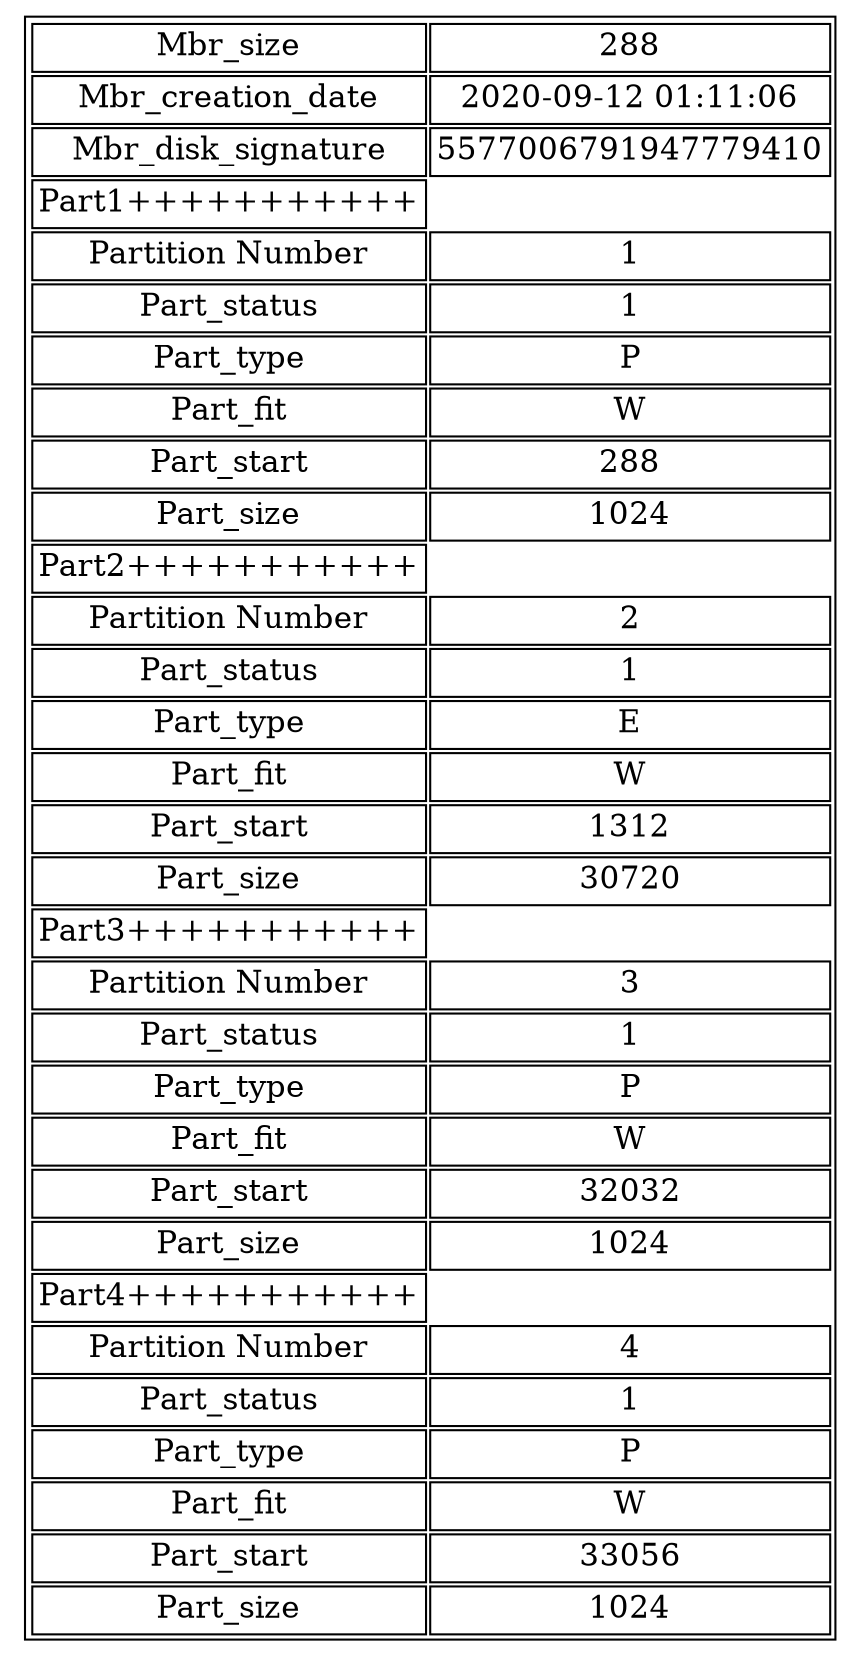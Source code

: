 digraph test { graph [ratio=fill];node [label="Grafica", fontsize=15, shape=plaintext];graph [bb="0,0,352,154"];arset [label=<<TABLE><TR><TD>Mbr_size</TD><TD>288</TD></TR><TR><TD>Mbr_creation_date</TD><TD>2020-09-12 01:11:06</TD></TR><TR><TD>Mbr_disk_signature</TD><TD>5577006791947779410</TD></TR><TR><TD>Part1+++++++++++</TD></TR><TR><TD>Partition Number</TD><TD>1</TD></TR><TR><TD>Part_status</TD><TD>1</TD></TR><TR><TD>Part_type</TD><TD>P</TD></TR><TR><TD>Part_fit</TD><TD>W</TD></TR><TR><TD>Part_start</TD><TD>288</TD></TR><TR><TD>Part_size</TD><TD>1024</TD></TR><TR><TD>Part2+++++++++++</TD></TR><TR><TD>Partition Number</TD><TD>2</TD></TR><TR><TD>Part_status</TD><TD>1</TD></TR><TR><TD>Part_type</TD><TD>E</TD></TR><TR><TD>Part_fit</TD><TD>W</TD></TR><TR><TD>Part_start</TD><TD>1312</TD></TR><TR><TD>Part_size</TD><TD>30720</TD></TR><TR><TD>Part3+++++++++++</TD></TR><TR><TD>Partition Number</TD><TD>3</TD></TR><TR><TD>Part_status</TD><TD>1</TD></TR><TR><TD>Part_type</TD><TD>P</TD></TR><TR><TD>Part_fit</TD><TD>W</TD></TR><TR><TD>Part_start</TD><TD>32032</TD></TR><TR><TD>Part_size</TD><TD>1024</TD></TR><TR><TD>Part4+++++++++++</TD></TR><TR><TD>Partition Number</TD><TD>4</TD></TR><TR><TD>Part_status</TD><TD>1</TD></TR><TR><TD>Part_type</TD><TD>P</TD></TR><TR><TD>Part_fit</TD><TD>W</TD></TR><TR><TD>Part_start</TD><TD>33056</TD></TR><TR><TD>Part_size</TD><TD>1024</TD></TR></TABLE>>, ];}